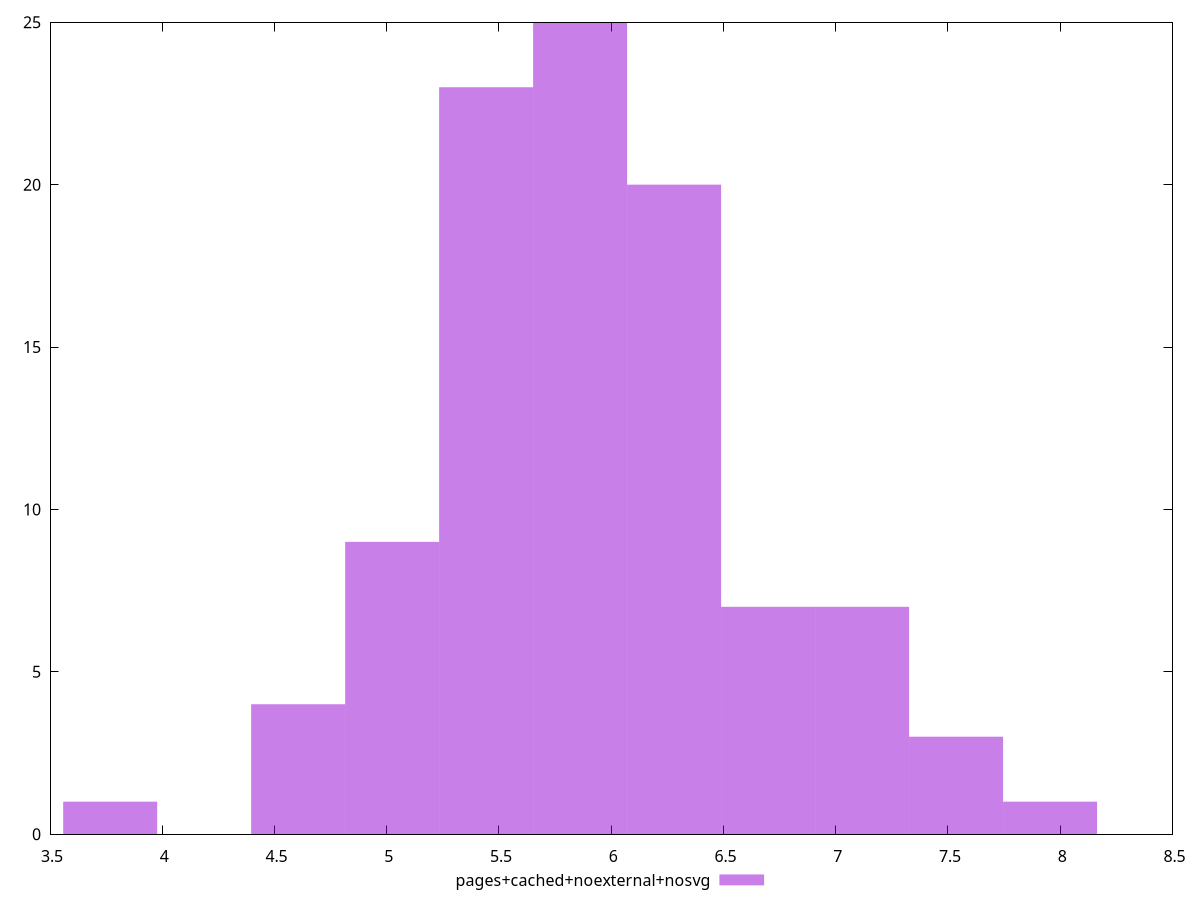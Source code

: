 $_pagesCachedNoexternalNosvg <<EOF
6.279993200569725 20
5.442660773827096 23
5.86132698719841 25
4.605328347084465 4
5.0239945604557805 9
7.535991840683671 3
7.117325627312356 7
6.698659413941041 7
3.7679959203418356 1
7.954658054054986 1
EOF
set key outside below
set terminal pngcairo
set output "report_00006_2020-11-02T20-21-41.718Z/network-server-latency/pages+cached+noexternal+nosvg//raw_hist.png"
set yrange [0:25]
set boxwidth 0.41866621337131504
set style fill transparent solid 0.5 noborder
plot $_pagesCachedNoexternalNosvg title "pages+cached+noexternal+nosvg" with boxes ,